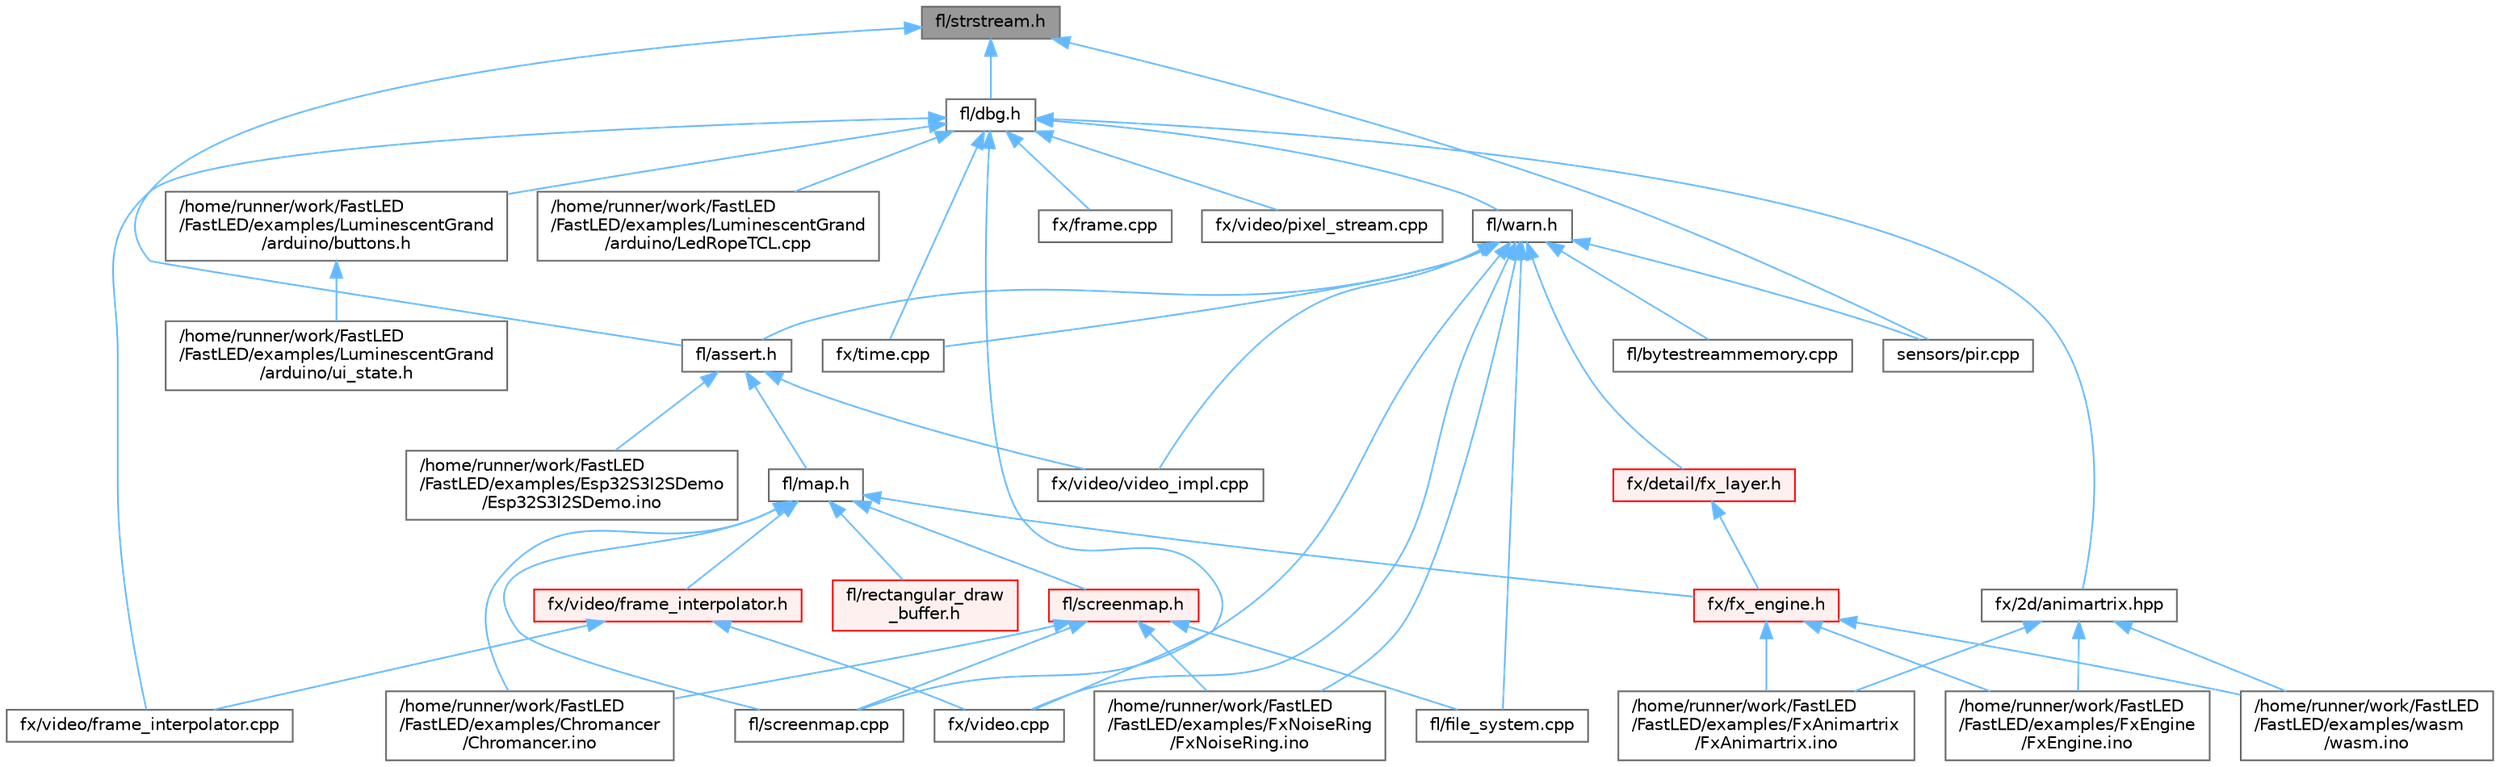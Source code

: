 digraph "fl/strstream.h"
{
 // INTERACTIVE_SVG=YES
 // LATEX_PDF_SIZE
  bgcolor="transparent";
  edge [fontname=Helvetica,fontsize=10,labelfontname=Helvetica,labelfontsize=10];
  node [fontname=Helvetica,fontsize=10,shape=box,height=0.2,width=0.4];
  Node1 [id="Node000001",label="fl/strstream.h",height=0.2,width=0.4,color="gray40", fillcolor="grey60", style="filled", fontcolor="black",tooltip=" "];
  Node1 -> Node2 [id="edge1_Node000001_Node000002",dir="back",color="steelblue1",style="solid",tooltip=" "];
  Node2 [id="Node000002",label="fl/assert.h",height=0.2,width=0.4,color="grey40", fillcolor="white", style="filled",URL="$dc/da7/assert_8h.html",tooltip=" "];
  Node2 -> Node3 [id="edge2_Node000002_Node000003",dir="back",color="steelblue1",style="solid",tooltip=" "];
  Node3 [id="Node000003",label="/home/runner/work/FastLED\l/FastLED/examples/Esp32S3I2SDemo\l/Esp32S3I2SDemo.ino",height=0.2,width=0.4,color="grey40", fillcolor="white", style="filled",URL="$db/de9/_esp32_s3_i2_s_demo_8ino.html",tooltip=" "];
  Node2 -> Node4 [id="edge3_Node000002_Node000004",dir="back",color="steelblue1",style="solid",tooltip=" "];
  Node4 [id="Node000004",label="fl/map.h",height=0.2,width=0.4,color="grey40", fillcolor="white", style="filled",URL="$dc/db7/map_8h.html",tooltip=" "];
  Node4 -> Node5 [id="edge4_Node000004_Node000005",dir="back",color="steelblue1",style="solid",tooltip=" "];
  Node5 [id="Node000005",label="/home/runner/work/FastLED\l/FastLED/examples/Chromancer\l/Chromancer.ino",height=0.2,width=0.4,color="grey40", fillcolor="white", style="filled",URL="$d1/ddb/_chromancer_8ino.html",tooltip=" "];
  Node4 -> Node6 [id="edge5_Node000004_Node000006",dir="back",color="steelblue1",style="solid",tooltip=" "];
  Node6 [id="Node000006",label="fl/rectangular_draw\l_buffer.h",height=0.2,width=0.4,color="red", fillcolor="#FFF0F0", style="filled",URL="$d9/df3/rectangular__draw__buffer_8h.html",tooltip=" "];
  Node4 -> Node8 [id="edge6_Node000004_Node000008",dir="back",color="steelblue1",style="solid",tooltip=" "];
  Node8 [id="Node000008",label="fl/screenmap.cpp",height=0.2,width=0.4,color="grey40", fillcolor="white", style="filled",URL="$d9/d6f/screenmap_8cpp.html",tooltip=" "];
  Node4 -> Node9 [id="edge7_Node000004_Node000009",dir="back",color="steelblue1",style="solid",tooltip=" "];
  Node9 [id="Node000009",label="fl/screenmap.h",height=0.2,width=0.4,color="red", fillcolor="#FFF0F0", style="filled",URL="$d7/d0d/fl_2screenmap_8h.html",tooltip=" "];
  Node9 -> Node5 [id="edge8_Node000009_Node000005",dir="back",color="steelblue1",style="solid",tooltip=" "];
  Node9 -> Node11 [id="edge9_Node000009_Node000011",dir="back",color="steelblue1",style="solid",tooltip=" "];
  Node11 [id="Node000011",label="/home/runner/work/FastLED\l/FastLED/examples/FxNoiseRing\l/FxNoiseRing.ino",height=0.2,width=0.4,color="grey40", fillcolor="white", style="filled",URL="$d3/dac/_fx_noise_ring_8ino.html",tooltip=" "];
  Node9 -> Node125 [id="edge10_Node000009_Node000125",dir="back",color="steelblue1",style="solid",tooltip=" "];
  Node125 [id="Node000125",label="fl/file_system.cpp",height=0.2,width=0.4,color="grey40", fillcolor="white", style="filled",URL="$d4/d37/file__system_8cpp.html",tooltip=" "];
  Node9 -> Node8 [id="edge11_Node000009_Node000008",dir="back",color="steelblue1",style="solid",tooltip=" "];
  Node4 -> Node128 [id="edge12_Node000004_Node000128",dir="back",color="steelblue1",style="solid",tooltip=" "];
  Node128 [id="Node000128",label="fx/fx_engine.h",height=0.2,width=0.4,color="red", fillcolor="#FFF0F0", style="filled",URL="$d9/d3c/fx__engine_8h.html",tooltip=" "];
  Node128 -> Node39 [id="edge13_Node000128_Node000039",dir="back",color="steelblue1",style="solid",tooltip=" "];
  Node39 [id="Node000039",label="/home/runner/work/FastLED\l/FastLED/examples/FxAnimartrix\l/FxAnimartrix.ino",height=0.2,width=0.4,color="grey40", fillcolor="white", style="filled",URL="$dd/d96/_fx_animartrix_8ino.html",tooltip=" "];
  Node128 -> Node42 [id="edge14_Node000128_Node000042",dir="back",color="steelblue1",style="solid",tooltip=" "];
  Node42 [id="Node000042",label="/home/runner/work/FastLED\l/FastLED/examples/FxEngine\l/FxEngine.ino",height=0.2,width=0.4,color="grey40", fillcolor="white", style="filled",URL="$d6/d35/_fx_engine_8ino.html",tooltip="Demonstrates how to use the FxEngine to switch between different effects on a 2D LED matrix."];
  Node128 -> Node73 [id="edge15_Node000128_Node000073",dir="back",color="steelblue1",style="solid",tooltip=" "];
  Node73 [id="Node000073",label="/home/runner/work/FastLED\l/FastLED/examples/wasm\l/wasm.ino",height=0.2,width=0.4,color="grey40", fillcolor="white", style="filled",URL="$d7/dd3/wasm_8ino.html",tooltip="Demonstrates an advanced ino file with multiple effects and UI elements."];
  Node4 -> Node130 [id="edge16_Node000004_Node000130",dir="back",color="steelblue1",style="solid",tooltip=" "];
  Node130 [id="Node000130",label="fx/video/frame_interpolator.h",height=0.2,width=0.4,color="red", fillcolor="#FFF0F0", style="filled",URL="$d3/dda/frame__interpolator_8h.html",tooltip=" "];
  Node130 -> Node131 [id="edge17_Node000130_Node000131",dir="back",color="steelblue1",style="solid",tooltip=" "];
  Node131 [id="Node000131",label="fx/video.cpp",height=0.2,width=0.4,color="grey40", fillcolor="white", style="filled",URL="$d0/d05/video_8cpp.html",tooltip=" "];
  Node130 -> Node132 [id="edge18_Node000130_Node000132",dir="back",color="steelblue1",style="solid",tooltip=" "];
  Node132 [id="Node000132",label="fx/video/frame_interpolator.cpp",height=0.2,width=0.4,color="grey40", fillcolor="white", style="filled",URL="$d5/da4/frame__interpolator_8cpp.html",tooltip=" "];
  Node2 -> Node134 [id="edge19_Node000002_Node000134",dir="back",color="steelblue1",style="solid",tooltip=" "];
  Node134 [id="Node000134",label="fx/video/video_impl.cpp",height=0.2,width=0.4,color="grey40", fillcolor="white", style="filled",URL="$d0/d7f/video__impl_8cpp.html",tooltip=" "];
  Node1 -> Node135 [id="edge20_Node000001_Node000135",dir="back",color="steelblue1",style="solid",tooltip=" "];
  Node135 [id="Node000135",label="fl/dbg.h",height=0.2,width=0.4,color="grey40", fillcolor="white", style="filled",URL="$d6/d01/dbg_8h.html",tooltip=" "];
  Node135 -> Node14 [id="edge21_Node000135_Node000014",dir="back",color="steelblue1",style="solid",tooltip=" "];
  Node14 [id="Node000014",label="/home/runner/work/FastLED\l/FastLED/examples/LuminescentGrand\l/arduino/LedRopeTCL.cpp",height=0.2,width=0.4,color="grey40", fillcolor="white", style="filled",URL="$d6/dc9/_led_rope_t_c_l_8cpp.html",tooltip=" "];
  Node135 -> Node136 [id="edge22_Node000135_Node000136",dir="back",color="steelblue1",style="solid",tooltip=" "];
  Node136 [id="Node000136",label="/home/runner/work/FastLED\l/FastLED/examples/LuminescentGrand\l/arduino/buttons.h",height=0.2,width=0.4,color="grey40", fillcolor="white", style="filled",URL="$de/d05/buttons_8h.html",tooltip=" "];
  Node136 -> Node137 [id="edge23_Node000136_Node000137",dir="back",color="steelblue1",style="solid",tooltip=" "];
  Node137 [id="Node000137",label="/home/runner/work/FastLED\l/FastLED/examples/LuminescentGrand\l/arduino/ui_state.h",height=0.2,width=0.4,color="grey40", fillcolor="white", style="filled",URL="$d9/da7/ui__state_8h.html",tooltip=" "];
  Node135 -> Node138 [id="edge24_Node000135_Node000138",dir="back",color="steelblue1",style="solid",tooltip=" "];
  Node138 [id="Node000138",label="fl/warn.h",height=0.2,width=0.4,color="grey40", fillcolor="white", style="filled",URL="$de/d77/warn_8h.html",tooltip=" "];
  Node138 -> Node11 [id="edge25_Node000138_Node000011",dir="back",color="steelblue1",style="solid",tooltip=" "];
  Node138 -> Node2 [id="edge26_Node000138_Node000002",dir="back",color="steelblue1",style="solid",tooltip=" "];
  Node138 -> Node139 [id="edge27_Node000138_Node000139",dir="back",color="steelblue1",style="solid",tooltip=" "];
  Node139 [id="Node000139",label="fl/bytestreammemory.cpp",height=0.2,width=0.4,color="grey40", fillcolor="white", style="filled",URL="$de/d95/bytestreammemory_8cpp.html",tooltip=" "];
  Node138 -> Node125 [id="edge28_Node000138_Node000125",dir="back",color="steelblue1",style="solid",tooltip=" "];
  Node138 -> Node8 [id="edge29_Node000138_Node000008",dir="back",color="steelblue1",style="solid",tooltip=" "];
  Node138 -> Node140 [id="edge30_Node000138_Node000140",dir="back",color="steelblue1",style="solid",tooltip=" "];
  Node140 [id="Node000140",label="fx/detail/fx_layer.h",height=0.2,width=0.4,color="red", fillcolor="#FFF0F0", style="filled",URL="$d7/d2f/fx__layer_8h.html",tooltip=" "];
  Node140 -> Node128 [id="edge31_Node000140_Node000128",dir="back",color="steelblue1",style="solid",tooltip=" "];
  Node138 -> Node142 [id="edge32_Node000138_Node000142",dir="back",color="steelblue1",style="solid",tooltip=" "];
  Node142 [id="Node000142",label="fx/time.cpp",height=0.2,width=0.4,color="grey40", fillcolor="white", style="filled",URL="$de/daf/time_8cpp.html",tooltip=" "];
  Node138 -> Node131 [id="edge33_Node000138_Node000131",dir="back",color="steelblue1",style="solid",tooltip=" "];
  Node138 -> Node134 [id="edge34_Node000138_Node000134",dir="back",color="steelblue1",style="solid",tooltip=" "];
  Node138 -> Node88 [id="edge35_Node000138_Node000088",dir="back",color="steelblue1",style="solid",tooltip=" "];
  Node88 [id="Node000088",label="sensors/pir.cpp",height=0.2,width=0.4,color="grey40", fillcolor="white", style="filled",URL="$d2/da7/pir_8cpp.html",tooltip=" "];
  Node135 -> Node143 [id="edge36_Node000135_Node000143",dir="back",color="steelblue1",style="solid",tooltip=" "];
  Node143 [id="Node000143",label="fx/2d/animartrix.hpp",height=0.2,width=0.4,color="grey40", fillcolor="white", style="filled",URL="$d3/dc3/animartrix_8hpp.html",tooltip=" "];
  Node143 -> Node39 [id="edge37_Node000143_Node000039",dir="back",color="steelblue1",style="solid",tooltip=" "];
  Node143 -> Node42 [id="edge38_Node000143_Node000042",dir="back",color="steelblue1",style="solid",tooltip=" "];
  Node143 -> Node73 [id="edge39_Node000143_Node000073",dir="back",color="steelblue1",style="solid",tooltip=" "];
  Node135 -> Node144 [id="edge40_Node000135_Node000144",dir="back",color="steelblue1",style="solid",tooltip=" "];
  Node144 [id="Node000144",label="fx/frame.cpp",height=0.2,width=0.4,color="grey40", fillcolor="white", style="filled",URL="$da/d14/frame_8cpp.html",tooltip=" "];
  Node135 -> Node142 [id="edge41_Node000135_Node000142",dir="back",color="steelblue1",style="solid",tooltip=" "];
  Node135 -> Node131 [id="edge42_Node000135_Node000131",dir="back",color="steelblue1",style="solid",tooltip=" "];
  Node135 -> Node132 [id="edge43_Node000135_Node000132",dir="back",color="steelblue1",style="solid",tooltip=" "];
  Node135 -> Node145 [id="edge44_Node000135_Node000145",dir="back",color="steelblue1",style="solid",tooltip=" "];
  Node145 [id="Node000145",label="fx/video/pixel_stream.cpp",height=0.2,width=0.4,color="grey40", fillcolor="white", style="filled",URL="$da/d7a/pixel__stream_8cpp.html",tooltip=" "];
  Node1 -> Node88 [id="edge45_Node000001_Node000088",dir="back",color="steelblue1",style="solid",tooltip=" "];
}
